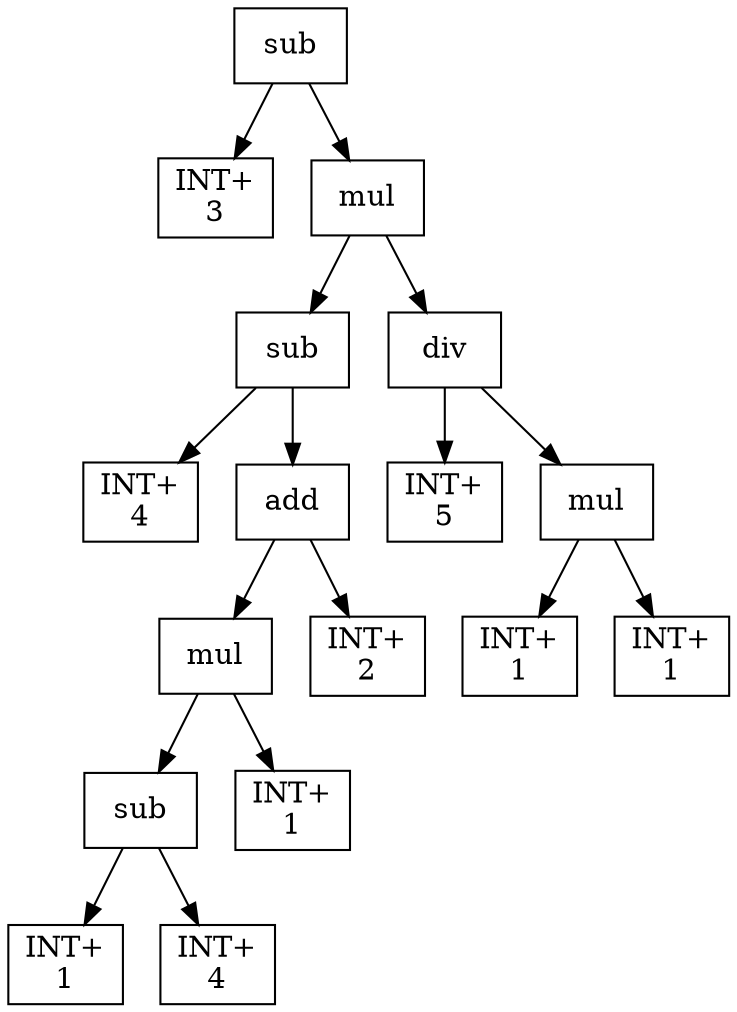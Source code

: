 digraph expr {
  node [shape=box];
  n1 [label="sub"];
  n2 [label="INT+\n3"];
  n3 [label="mul"];
  n4 [label="sub"];
  n5 [label="INT+\n4"];
  n6 [label="add"];
  n7 [label="mul"];
  n8 [label="sub"];
  n9 [label="INT+\n1"];
  n10 [label="INT+\n4"];
  n8 -> n9;
  n8 -> n10;
  n11 [label="INT+\n1"];
  n7 -> n8;
  n7 -> n11;
  n12 [label="INT+\n2"];
  n6 -> n7;
  n6 -> n12;
  n4 -> n5;
  n4 -> n6;
  n13 [label="div"];
  n14 [label="INT+\n5"];
  n15 [label="mul"];
  n16 [label="INT+\n1"];
  n17 [label="INT+\n1"];
  n15 -> n16;
  n15 -> n17;
  n13 -> n14;
  n13 -> n15;
  n3 -> n4;
  n3 -> n13;
  n1 -> n2;
  n1 -> n3;
}